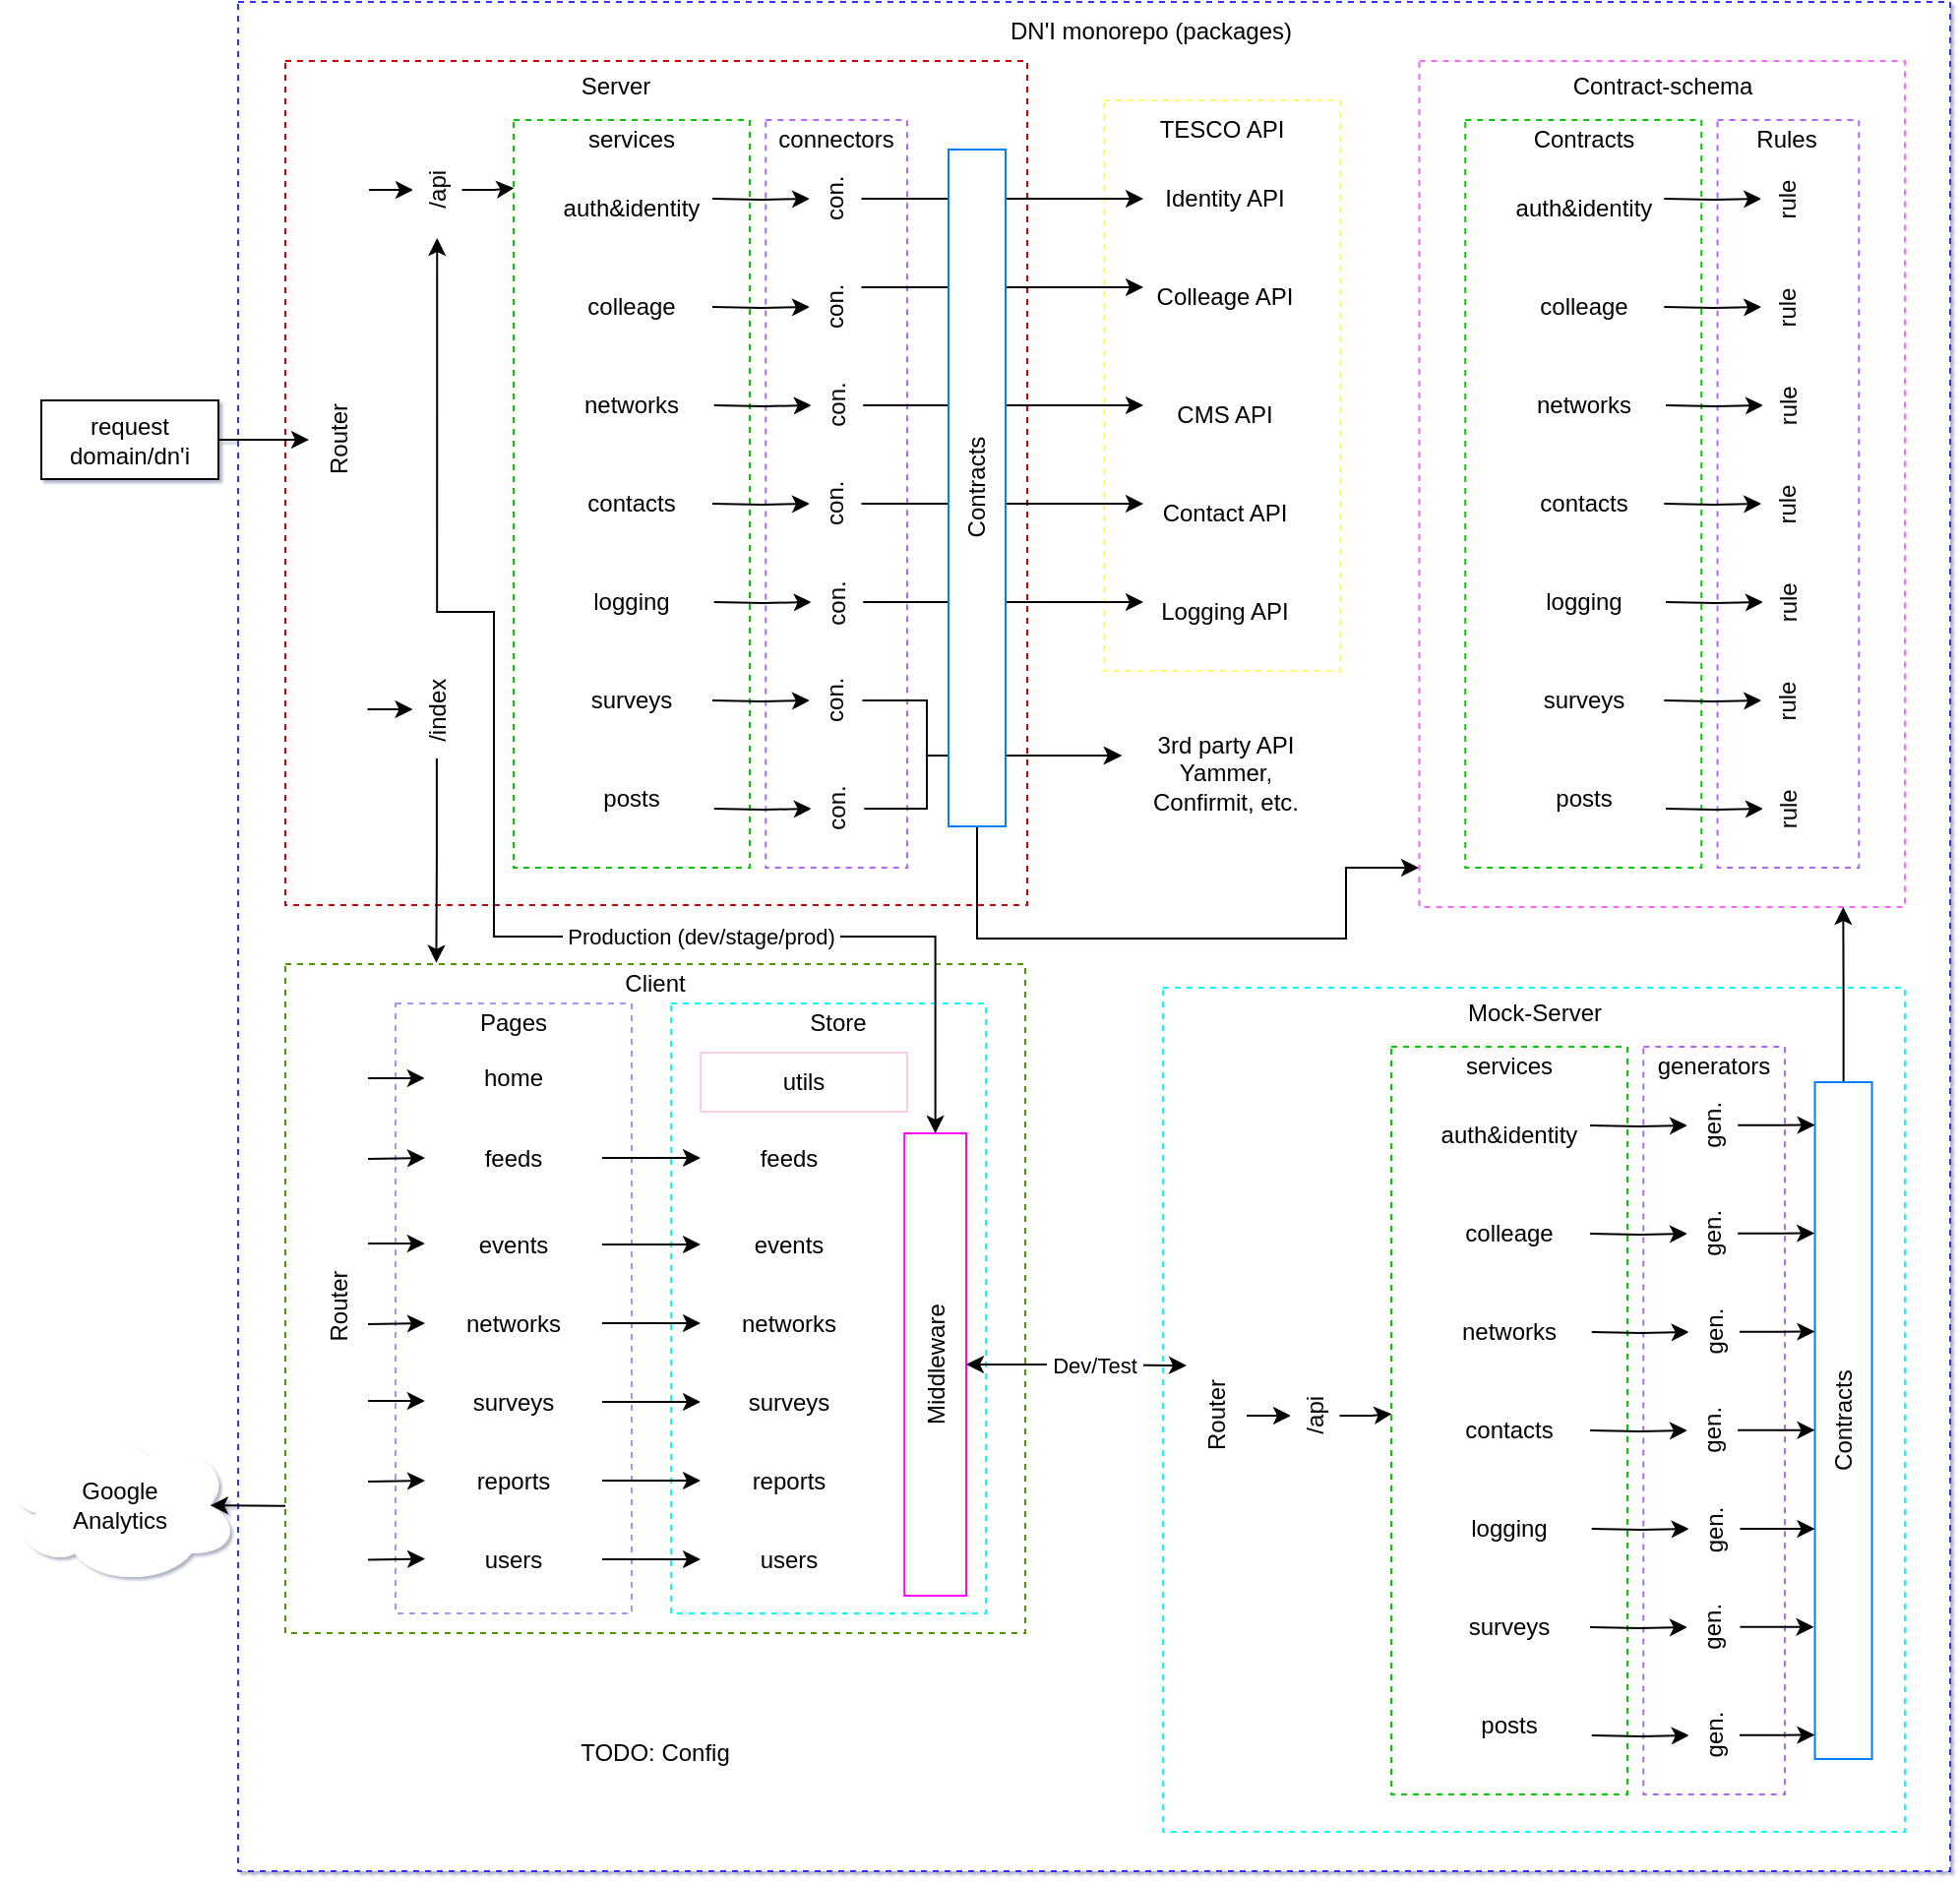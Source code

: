 <mxfile version="13.10.0" type="embed">
    <diagram id="0z5UEFdRika0dufb6hO-" name="Page-1">
        <mxGraphModel dx="999" dy="772" grid="0" gridSize="10" guides="1" tooltips="1" connect="1" arrows="1" fold="1" page="1" pageScale="1" pageWidth="827" pageHeight="1169" math="0" shadow="1">
            <root>
                <mxCell id="0"/>
                <mxCell id="1" parent="0"/>
                <mxCell id="6" value="" style="rounded=0;whiteSpace=wrap;html=1;dashed=1;strokeColor=#3333FF;" parent="1" vertex="1">
                    <mxGeometry x="140" y="30" width="870" height="950" as="geometry"/>
                </mxCell>
                <mxCell id="4" value="" style="rounded=0;whiteSpace=wrap;html=1;dashed=1;strokeColor=#CC0000;" parent="1" vertex="1">
                    <mxGeometry x="164" y="60" width="377" height="429" as="geometry"/>
                </mxCell>
                <mxCell id="53" value="" style="rounded=0;whiteSpace=wrap;html=1;strokeColor=#B266FF;dashed=1;" parent="1" vertex="1">
                    <mxGeometry x="408.13" y="90" width="71.87" height="380" as="geometry"/>
                </mxCell>
                <mxCell id="63" value="" style="group" parent="1" vertex="1" connectable="0">
                    <mxGeometry x="580" y="90" width="121.63" height="386" as="geometry"/>
                </mxCell>
                <mxCell id="56" value="" style="rounded=0;whiteSpace=wrap;html=1;dashed=1;strokeColor=#FFFF66;" parent="63" vertex="1">
                    <mxGeometry y="-10" width="120" height="290" as="geometry"/>
                </mxCell>
                <mxCell id="57" value="TESCO API" style="text;html=1;strokeColor=none;fillColor=none;align=center;verticalAlign=middle;whiteSpace=wrap;rounded=0;dashed=1;" parent="63" vertex="1">
                    <mxGeometry y="-10" width="120" height="30" as="geometry"/>
                </mxCell>
                <mxCell id="69" value="Colleage API" style="whiteSpace=wrap;html=1;rounded=0;strokeColor=#FFFFFF;direction=south;horizontal=1;verticalAlign=middle;" parent="63" vertex="1">
                    <mxGeometry x="20" y="70" width="83.25" height="40" as="geometry"/>
                </mxCell>
                <mxCell id="71" value="CMS API" style="whiteSpace=wrap;html=1;rounded=0;strokeColor=#FFFFFF;direction=south;horizontal=1;verticalAlign=middle;" parent="63" vertex="1">
                    <mxGeometry x="20" y="130" width="83.25" height="40" as="geometry"/>
                </mxCell>
                <mxCell id="73" value="Contact API" style="whiteSpace=wrap;html=1;rounded=0;strokeColor=#FFFFFF;direction=south;horizontal=1;verticalAlign=middle;" parent="63" vertex="1">
                    <mxGeometry x="20" y="180" width="83.25" height="40" as="geometry"/>
                </mxCell>
                <mxCell id="75" value="Logging API" style="whiteSpace=wrap;html=1;rounded=0;strokeColor=#FFFFFF;direction=south;horizontal=1;verticalAlign=middle;" parent="63" vertex="1">
                    <mxGeometry x="20" y="230" width="83.25" height="40" as="geometry"/>
                </mxCell>
                <mxCell id="131" value="&lt;span&gt;3rd party API&lt;br&gt;Yammer, &lt;br&gt;Confirmit, etc.&lt;br&gt;&lt;/span&gt;" style="ellipse;shape=cloud;whiteSpace=wrap;html=1;strokeColor=#FFFFFF;" parent="63" vertex="1">
                    <mxGeometry x="1.63" y="284" width="120" height="96" as="geometry"/>
                </mxCell>
                <mxCell id="2" value="&lt;span&gt;request&lt;/span&gt;&lt;br&gt;&lt;span&gt;domain/dn'i&lt;/span&gt;" style="rounded=0;whiteSpace=wrap;html=1;" parent="1" vertex="1">
                    <mxGeometry x="40" y="232.5" width="90" height="40" as="geometry"/>
                </mxCell>
                <mxCell id="5" value="Server" style="text;html=1;strokeColor=none;fillColor=none;align=center;verticalAlign=middle;whiteSpace=wrap;rounded=0;dashed=1;" parent="1" vertex="1">
                    <mxGeometry x="312" y="60" width="40" height="25" as="geometry"/>
                </mxCell>
                <mxCell id="7" value="DN'I monorepo (packages)" style="text;html=1;strokeColor=none;fillColor=none;align=center;verticalAlign=middle;whiteSpace=wrap;rounded=0;dashed=1;" parent="1" vertex="1">
                    <mxGeometry x="510" y="30" width="188" height="30" as="geometry"/>
                </mxCell>
                <mxCell id="22" value="" style="edgeStyle=orthogonalEdgeStyle;rounded=0;orthogonalLoop=1;jettySize=auto;html=1;entryX=0.5;entryY=1;entryDx=0;entryDy=0;" parent="1" source="13" target="21" edge="1">
                    <mxGeometry relative="1" as="geometry">
                        <Array as="points">
                            <mxPoint x="206" y="125"/>
                        </Array>
                    </mxGeometry>
                </mxCell>
                <mxCell id="13" value="Router" style="rounded=0;whiteSpace=wrap;html=1;strokeColor=#FFFFFF;horizontal=0;" parent="1" vertex="1">
                    <mxGeometry x="176" y="95" width="30" height="315" as="geometry"/>
                </mxCell>
                <mxCell id="19" value="" style="group" parent="1" vertex="1" connectable="0">
                    <mxGeometry x="280" y="100" width="128.13" height="370" as="geometry"/>
                </mxCell>
                <mxCell id="10" value="" style="rounded=0;whiteSpace=wrap;html=1;dashed=1;strokeColor=#00CC00;align=center;" parent="19" vertex="1">
                    <mxGeometry x="-0.01" y="-10" width="120" height="380" as="geometry"/>
                </mxCell>
                <mxCell id="18" value="services" style="text;html=1;strokeColor=none;fillColor=none;align=center;verticalAlign=middle;whiteSpace=wrap;rounded=0;dashed=1;" parent="19" vertex="1">
                    <mxGeometry x="30" y="-10" width="60" height="20" as="geometry"/>
                </mxCell>
                <mxCell id="26" value="colleage" style="rounded=0;whiteSpace=wrap;html=1;strokeColor=#FFFFFF;" parent="19" vertex="1">
                    <mxGeometry x="18.12" y="70" width="83.75" height="30" as="geometry"/>
                </mxCell>
                <mxCell id="27" value="networks" style="rounded=0;whiteSpace=wrap;html=1;strokeColor=#FFFFFF;" parent="19" vertex="1">
                    <mxGeometry x="18.12" y="120" width="83.75" height="30" as="geometry"/>
                </mxCell>
                <mxCell id="28" value="contacts" style="rounded=0;whiteSpace=wrap;html=1;strokeColor=#FFFFFF;" parent="19" vertex="1">
                    <mxGeometry x="18.12" y="170" width="83.75" height="30" as="geometry"/>
                </mxCell>
                <mxCell id="29" value="logging" style="rounded=0;whiteSpace=wrap;html=1;strokeColor=#FFFFFF;" parent="19" vertex="1">
                    <mxGeometry x="18.12" y="220" width="83.75" height="30" as="geometry"/>
                </mxCell>
                <mxCell id="30" value="surveys" style="rounded=0;whiteSpace=wrap;html=1;strokeColor=#FFFFFF;" parent="19" vertex="1">
                    <mxGeometry x="18.12" y="270" width="83.75" height="30" as="geometry"/>
                </mxCell>
                <mxCell id="32" value="posts" style="rounded=0;whiteSpace=wrap;html=1;strokeColor=#FFFFFF;" parent="19" vertex="1">
                    <mxGeometry x="18.12" y="320" width="83.75" height="30" as="geometry"/>
                </mxCell>
                <mxCell id="55" value="auth&amp;amp;identity" style="rounded=0;whiteSpace=wrap;html=1;strokeColor=#FFFFFF;" parent="19" vertex="1">
                    <mxGeometry x="18.12" y="20" width="83.75" height="30" as="geometry"/>
                </mxCell>
                <mxCell id="84" style="edgeStyle=orthogonalEdgeStyle;rounded=0;orthogonalLoop=1;jettySize=auto;html=1;entryX=0.002;entryY=0.091;entryDx=0;entryDy=0;entryPerimeter=0;" parent="1" source="21" target="10" edge="1">
                    <mxGeometry relative="1" as="geometry">
                        <Array as="points">
                            <mxPoint x="270" y="125"/>
                            <mxPoint x="280" y="125"/>
                        </Array>
                    </mxGeometry>
                </mxCell>
                <mxCell id="21" value="/api" style="whiteSpace=wrap;html=1;rounded=0;strokeColor=#FFFFFF;direction=south;horizontal=0;" parent="1" vertex="1">
                    <mxGeometry x="229" y="101" width="24.25" height="49" as="geometry"/>
                </mxCell>
                <mxCell id="33" value="" style="edgeStyle=orthogonalEdgeStyle;rounded=0;orthogonalLoop=1;jettySize=auto;html=1;" parent="1" source="2" target="13" edge="1">
                    <mxGeometry relative="1" as="geometry"/>
                </mxCell>
                <mxCell id="39" value="" style="edgeStyle=orthogonalEdgeStyle;rounded=0;orthogonalLoop=1;jettySize=auto;html=1;" parent="1" target="40" edge="1">
                    <mxGeometry relative="1" as="geometry">
                        <mxPoint x="381.88" y="235.034" as="sourcePoint"/>
                    </mxGeometry>
                </mxCell>
                <mxCell id="40" value="con." style="whiteSpace=wrap;html=1;rounded=0;strokeColor=#FFFFFF;direction=south;horizontal=0;" parent="1" vertex="1">
                    <mxGeometry x="431.38" y="215" width="26.25" height="40" as="geometry"/>
                </mxCell>
                <mxCell id="43" value="" style="edgeStyle=orthogonalEdgeStyle;rounded=0;orthogonalLoop=1;jettySize=auto;html=1;" parent="1" target="44" edge="1">
                    <mxGeometry relative="1" as="geometry">
                        <mxPoint x="381.0" y="130.034" as="sourcePoint"/>
                    </mxGeometry>
                </mxCell>
                <mxCell id="44" value="con." style="whiteSpace=wrap;html=1;rounded=0;strokeColor=#FFFFFF;direction=south;horizontal=0;" parent="1" vertex="1">
                    <mxGeometry x="430.5" y="110" width="26.25" height="40" as="geometry"/>
                </mxCell>
                <mxCell id="45" value="" style="edgeStyle=orthogonalEdgeStyle;rounded=0;orthogonalLoop=1;jettySize=auto;html=1;" parent="1" target="46" edge="1">
                    <mxGeometry relative="1" as="geometry">
                        <mxPoint x="381.0" y="285.034" as="sourcePoint"/>
                    </mxGeometry>
                </mxCell>
                <mxCell id="46" value="con." style="whiteSpace=wrap;html=1;rounded=0;strokeColor=#FFFFFF;direction=south;horizontal=0;" parent="1" vertex="1">
                    <mxGeometry x="430.5" y="265" width="26.25" height="40" as="geometry"/>
                </mxCell>
                <mxCell id="51" value="" style="edgeStyle=orthogonalEdgeStyle;rounded=0;orthogonalLoop=1;jettySize=auto;html=1;" parent="1" target="52" edge="1">
                    <mxGeometry relative="1" as="geometry">
                        <mxPoint x="381.88" y="440.034" as="sourcePoint"/>
                    </mxGeometry>
                </mxCell>
                <mxCell id="80" value="" style="edgeStyle=orthogonalEdgeStyle;rounded=0;orthogonalLoop=1;jettySize=auto;html=1;" parent="1" source="52" edge="1">
                    <mxGeometry relative="1" as="geometry">
                        <Array as="points">
                            <mxPoint x="490" y="440"/>
                            <mxPoint x="490" y="413"/>
                            <mxPoint x="589" y="413"/>
                        </Array>
                        <mxPoint x="589" y="413" as="targetPoint"/>
                    </mxGeometry>
                </mxCell>
                <mxCell id="52" value="con." style="whiteSpace=wrap;html=1;rounded=0;strokeColor=#FFFFFF;direction=south;horizontal=0;" parent="1" vertex="1">
                    <mxGeometry x="431.38" y="420" width="26.25" height="40" as="geometry"/>
                </mxCell>
                <mxCell id="41" value="" style="edgeStyle=orthogonalEdgeStyle;rounded=0;orthogonalLoop=1;jettySize=auto;html=1;" parent="1" target="42" edge="1">
                    <mxGeometry relative="1" as="geometry">
                        <mxPoint x="381.0" y="185.034" as="sourcePoint"/>
                    </mxGeometry>
                </mxCell>
                <mxCell id="42" value="con." style="whiteSpace=wrap;html=1;rounded=0;strokeColor=#FFFFFF;direction=south;horizontal=0;" parent="1" vertex="1">
                    <mxGeometry x="430.5" y="165" width="26.25" height="40" as="geometry"/>
                </mxCell>
                <mxCell id="49" value="" style="edgeStyle=orthogonalEdgeStyle;rounded=0;orthogonalLoop=1;jettySize=auto;html=1;" parent="1" target="50" edge="1">
                    <mxGeometry relative="1" as="geometry">
                        <mxPoint x="381.0" y="385.034" as="sourcePoint"/>
                    </mxGeometry>
                </mxCell>
                <mxCell id="79" value="" style="edgeStyle=orthogonalEdgeStyle;rounded=0;orthogonalLoop=1;jettySize=auto;html=1;" parent="1" source="50" edge="1">
                    <mxGeometry relative="1" as="geometry">
                        <Array as="points">
                            <mxPoint x="490" y="385"/>
                            <mxPoint x="490" y="413"/>
                            <mxPoint x="589" y="413"/>
                        </Array>
                        <mxPoint x="589" y="413" as="targetPoint"/>
                    </mxGeometry>
                </mxCell>
                <mxCell id="50" value="con." style="whiteSpace=wrap;html=1;rounded=0;strokeColor=#FFFFFF;direction=south;horizontal=0;" parent="1" vertex="1">
                    <mxGeometry x="430.5" y="365" width="26.25" height="40" as="geometry"/>
                </mxCell>
                <mxCell id="47" value="" style="edgeStyle=orthogonalEdgeStyle;rounded=0;orthogonalLoop=1;jettySize=auto;html=1;" parent="1" target="48" edge="1">
                    <mxGeometry relative="1" as="geometry">
                        <mxPoint x="381.87" y="335.034" as="sourcePoint"/>
                    </mxGeometry>
                </mxCell>
                <mxCell id="48" value="con." style="whiteSpace=wrap;html=1;rounded=0;strokeColor=#FFFFFF;direction=south;horizontal=0;" parent="1" vertex="1">
                    <mxGeometry x="431.37" y="315" width="26.25" height="40" as="geometry"/>
                </mxCell>
                <mxCell id="54" value="connectors" style="text;html=1;strokeColor=none;fillColor=none;align=center;verticalAlign=middle;whiteSpace=wrap;rounded=0;dashed=1;" parent="1" vertex="1">
                    <mxGeometry x="408.62" y="90" width="70" height="20" as="geometry"/>
                </mxCell>
                <mxCell id="61" value="Identity API" style="whiteSpace=wrap;html=1;rounded=0;strokeColor=#FFFFFF;direction=south;horizontal=1;verticalAlign=middle;" parent="1" vertex="1">
                    <mxGeometry x="600" y="110" width="83.25" height="40" as="geometry"/>
                </mxCell>
                <mxCell id="62" value="" style="edgeStyle=orthogonalEdgeStyle;rounded=0;orthogonalLoop=1;jettySize=auto;html=1;" parent="1" source="44" target="61" edge="1">
                    <mxGeometry relative="1" as="geometry"/>
                </mxCell>
                <mxCell id="85" value="" style="rounded=0;whiteSpace=wrap;html=1;dashed=1;strokeColor=#4D9900;" parent="1" vertex="1">
                    <mxGeometry x="164" y="519" width="376" height="340" as="geometry"/>
                </mxCell>
                <mxCell id="86" value="Client" style="text;html=1;strokeColor=none;fillColor=none;align=center;verticalAlign=middle;whiteSpace=wrap;rounded=0;dashed=1;" parent="1" vertex="1">
                    <mxGeometry x="332" y="519" width="40" height="20" as="geometry"/>
                </mxCell>
                <mxCell id="90" value="" style="edgeStyle=orthogonalEdgeStyle;rounded=0;orthogonalLoop=1;jettySize=auto;html=1;entryX=0.204;entryY=-0.002;entryDx=0;entryDy=0;entryPerimeter=0;" parent="1" source="87" target="85" edge="1">
                    <mxGeometry relative="1" as="geometry">
                        <mxPoint x="241" y="510" as="targetPoint"/>
                        <Array as="points"/>
                    </mxGeometry>
                </mxCell>
                <mxCell id="87" value="/index" style="whiteSpace=wrap;html=1;rounded=0;strokeColor=#FFFFFF;direction=south;horizontal=0;" parent="1" vertex="1">
                    <mxGeometry x="228.76" y="365" width="24.25" height="49" as="geometry"/>
                </mxCell>
                <mxCell id="88" value="" style="edgeStyle=orthogonalEdgeStyle;rounded=0;orthogonalLoop=1;jettySize=auto;html=1;entryX=0.5;entryY=1;entryDx=0;entryDy=0;" parent="1" target="87" edge="1">
                    <mxGeometry relative="1" as="geometry">
                        <mxPoint x="205.76" y="389.486" as="sourcePoint"/>
                        <Array as="points">
                            <mxPoint x="205.76" y="389"/>
                        </Array>
                    </mxGeometry>
                </mxCell>
                <mxCell id="91" value="Router" style="rounded=0;whiteSpace=wrap;html=1;strokeColor=#FFFFFF;horizontal=0;" parent="1" vertex="1">
                    <mxGeometry x="176" y="539" width="30" height="307.5" as="geometry"/>
                </mxCell>
                <mxCell id="92" value="" style="rounded=0;whiteSpace=wrap;html=1;dashed=1;strokeColor=#9999FF;" parent="1" vertex="1">
                    <mxGeometry x="220" y="539" width="120" height="310" as="geometry"/>
                </mxCell>
                <mxCell id="93" value="Pages" style="text;html=1;strokeColor=none;fillColor=none;align=center;verticalAlign=middle;whiteSpace=wrap;rounded=0;dashed=1;" parent="1" vertex="1">
                    <mxGeometry x="260" y="539" width="40" height="20" as="geometry"/>
                </mxCell>
                <mxCell id="137" style="edgeStyle=orthogonalEdgeStyle;rounded=0;orthogonalLoop=1;jettySize=auto;html=1;entryX=-0.001;entryY=0.519;entryDx=0;entryDy=0;entryPerimeter=0;" parent="1" target="94" edge="1">
                    <mxGeometry relative="1" as="geometry">
                        <mxPoint x="206" y="577" as="sourcePoint"/>
                        <Array as="points">
                            <mxPoint x="206" y="577"/>
                        </Array>
                    </mxGeometry>
                </mxCell>
                <mxCell id="94" value="home" style="rounded=0;whiteSpace=wrap;html=1;strokeColor=#FFFFFF;" parent="1" vertex="1">
                    <mxGeometry x="235" y="564" width="90" height="25" as="geometry"/>
                </mxCell>
                <mxCell id="95" value="feeds" style="rounded=0;whiteSpace=wrap;html=1;strokeColor=#FFFFFF;" parent="1" vertex="1">
                    <mxGeometry x="235" y="605" width="90" height="25" as="geometry"/>
                </mxCell>
                <mxCell id="99" value="networks" style="rounded=0;whiteSpace=wrap;html=1;strokeColor=#FFFFFF;" parent="1" vertex="1">
                    <mxGeometry x="235" y="689" width="90" height="25" as="geometry"/>
                </mxCell>
                <mxCell id="100" value="events" style="rounded=0;whiteSpace=wrap;html=1;strokeColor=#FFFFFF;" parent="1" vertex="1">
                    <mxGeometry x="235" y="649" width="90" height="25" as="geometry"/>
                </mxCell>
                <mxCell id="102" value="surveys" style="rounded=0;whiteSpace=wrap;html=1;strokeColor=#FFFFFF;" parent="1" vertex="1">
                    <mxGeometry x="235" y="729" width="90" height="25" as="geometry"/>
                </mxCell>
                <mxCell id="103" value="reports" style="rounded=0;whiteSpace=wrap;html=1;strokeColor=#FFFFFF;" parent="1" vertex="1">
                    <mxGeometry x="235" y="769" width="90" height="25" as="geometry"/>
                </mxCell>
                <mxCell id="104" value="users" style="rounded=0;whiteSpace=wrap;html=1;strokeColor=#FFFFFF;" parent="1" vertex="1">
                    <mxGeometry x="235" y="809" width="90" height="25" as="geometry"/>
                </mxCell>
                <mxCell id="109" value="" style="rounded=0;whiteSpace=wrap;html=1;dashed=1;strokeColor=#00FFFF;" parent="1" vertex="1">
                    <mxGeometry x="360" y="539" width="160" height="310" as="geometry"/>
                </mxCell>
                <mxCell id="110" value="Store" style="text;html=1;strokeColor=none;fillColor=none;align=center;verticalAlign=middle;whiteSpace=wrap;rounded=0;dashed=1;" parent="1" vertex="1">
                    <mxGeometry x="425" y="539" width="40" height="20" as="geometry"/>
                </mxCell>
                <mxCell id="112" value="feeds" style="rounded=0;whiteSpace=wrap;html=1;strokeColor=#FFFFFF;" parent="1" vertex="1">
                    <mxGeometry x="375" y="605" width="90" height="25" as="geometry"/>
                </mxCell>
                <mxCell id="113" value="networks" style="rounded=0;whiteSpace=wrap;html=1;strokeColor=#FFFFFF;" parent="1" vertex="1">
                    <mxGeometry x="375" y="689" width="90" height="25" as="geometry"/>
                </mxCell>
                <mxCell id="114" value="events" style="rounded=0;whiteSpace=wrap;html=1;strokeColor=#FFFFFF;" parent="1" vertex="1">
                    <mxGeometry x="375" y="649" width="90" height="25" as="geometry"/>
                </mxCell>
                <mxCell id="115" value="surveys" style="rounded=0;whiteSpace=wrap;html=1;strokeColor=#FFFFFF;" parent="1" vertex="1">
                    <mxGeometry x="375" y="729" width="90" height="25" as="geometry"/>
                </mxCell>
                <mxCell id="116" value="reports" style="rounded=0;whiteSpace=wrap;html=1;strokeColor=#FFFFFF;" parent="1" vertex="1">
                    <mxGeometry x="375" y="769" width="90" height="25" as="geometry"/>
                </mxCell>
                <mxCell id="117" value="users" style="rounded=0;whiteSpace=wrap;html=1;strokeColor=#FFFFFF;" parent="1" vertex="1">
                    <mxGeometry x="375" y="809" width="90" height="25" as="geometry"/>
                </mxCell>
                <mxCell id="68" value="" style="edgeStyle=orthogonalEdgeStyle;rounded=0;orthogonalLoop=1;jettySize=auto;html=1;exitX=0.25;exitY=0;exitDx=0;exitDy=0;" parent="1" source="42" target="69" edge="1">
                    <mxGeometry relative="1" as="geometry">
                        <mxPoint x="536.75" y="180" as="sourcePoint"/>
                        <Array as="points">
                            <mxPoint x="590" y="175"/>
                            <mxPoint x="590" y="175"/>
                        </Array>
                    </mxGeometry>
                </mxCell>
                <mxCell id="70" value="" style="edgeStyle=orthogonalEdgeStyle;rounded=0;orthogonalLoop=1;jettySize=auto;html=1;exitX=0.5;exitY=0;exitDx=0;exitDy=0;" parent="1" source="40" target="71" edge="1">
                    <mxGeometry relative="1" as="geometry">
                        <mxPoint x="536.75" y="240" as="sourcePoint"/>
                        <Array as="points">
                            <mxPoint x="580" y="235"/>
                            <mxPoint x="580" y="235"/>
                        </Array>
                    </mxGeometry>
                </mxCell>
                <mxCell id="72" value="" style="edgeStyle=orthogonalEdgeStyle;rounded=0;orthogonalLoop=1;jettySize=auto;html=1;exitX=0.5;exitY=0;exitDx=0;exitDy=0;" parent="1" source="46" target="73" edge="1">
                    <mxGeometry relative="1" as="geometry">
                        <mxPoint x="536.75" y="290" as="sourcePoint"/>
                        <Array as="points">
                            <mxPoint x="590" y="285"/>
                            <mxPoint x="590" y="285"/>
                        </Array>
                    </mxGeometry>
                </mxCell>
                <mxCell id="74" value="" style="edgeStyle=orthogonalEdgeStyle;rounded=0;orthogonalLoop=1;jettySize=auto;html=1;exitX=0.5;exitY=0;exitDx=0;exitDy=0;" parent="1" source="48" target="75" edge="1">
                    <mxGeometry relative="1" as="geometry">
                        <mxPoint x="536.75" y="340" as="sourcePoint"/>
                        <Array as="points">
                            <mxPoint x="590" y="335"/>
                            <mxPoint x="590" y="335"/>
                        </Array>
                    </mxGeometry>
                </mxCell>
                <mxCell id="118" value="Middleware" style="rounded=0;whiteSpace=wrap;html=1;strokeColor=#FF00FF;direction=south;horizontal=0;" parent="1" vertex="1">
                    <mxGeometry x="478.62" y="605" width="31.38" height="235" as="geometry"/>
                </mxCell>
                <mxCell id="111" style="edgeStyle=orthogonalEdgeStyle;rounded=0;orthogonalLoop=1;jettySize=auto;html=1;entryX=1;entryY=0.5;entryDx=0;entryDy=0;exitX=0;exitY=0.5;exitDx=0;exitDy=0;startArrow=classic;startFill=1;" parent="1" source="118" target="21" edge="1">
                    <mxGeometry relative="1" as="geometry">
                        <Array as="points">
                            <mxPoint x="494" y="505"/>
                            <mxPoint x="270" y="505"/>
                            <mxPoint x="270" y="340"/>
                            <mxPoint x="241" y="340"/>
                        </Array>
                    </mxGeometry>
                </mxCell>
                <mxCell id="239" value="&amp;nbsp;Production (dev/stage/prod)&amp;nbsp;" style="edgeLabel;html=1;align=center;verticalAlign=middle;resizable=0;points=[];" parent="111" vertex="1" connectable="0">
                    <mxGeometry x="-0.385" y="1" relative="1" as="geometry">
                        <mxPoint x="-1.45" y="-1" as="offset"/>
                    </mxGeometry>
                </mxCell>
                <mxCell id="119" value="" style="edgeStyle=orthogonalEdgeStyle;rounded=0;orthogonalLoop=1;jettySize=auto;html=1;entryX=0;entryY=0.5;entryDx=0;entryDy=0;" parent="1" source="95" target="112" edge="1">
                    <mxGeometry relative="1" as="geometry"/>
                </mxCell>
                <mxCell id="122" value="" style="edgeStyle=orthogonalEdgeStyle;rounded=0;orthogonalLoop=1;jettySize=auto;html=1;entryX=0;entryY=0.5;entryDx=0;entryDy=0;" parent="1" source="99" target="113" edge="1">
                    <mxGeometry relative="1" as="geometry"/>
                </mxCell>
                <mxCell id="121" value="" style="edgeStyle=orthogonalEdgeStyle;rounded=0;orthogonalLoop=1;jettySize=auto;html=1;" parent="1" source="100" target="114" edge="1">
                    <mxGeometry relative="1" as="geometry"/>
                </mxCell>
                <mxCell id="123" value="" style="edgeStyle=orthogonalEdgeStyle;rounded=0;orthogonalLoop=1;jettySize=auto;html=1;entryX=0;entryY=0.5;entryDx=0;entryDy=0;" parent="1" source="102" target="115" edge="1">
                    <mxGeometry relative="1" as="geometry"/>
                </mxCell>
                <mxCell id="124" value="" style="edgeStyle=orthogonalEdgeStyle;rounded=0;orthogonalLoop=1;jettySize=auto;html=1;entryX=0;entryY=0.5;entryDx=0;entryDy=0;" parent="1" source="103" target="116" edge="1">
                    <mxGeometry relative="1" as="geometry"/>
                </mxCell>
                <mxCell id="125" value="" style="edgeStyle=orthogonalEdgeStyle;rounded=0;orthogonalLoop=1;jettySize=auto;html=1;" parent="1" source="104" target="117" edge="1">
                    <mxGeometry relative="1" as="geometry"/>
                </mxCell>
                <mxCell id="126" value="utils" style="rounded=0;whiteSpace=wrap;html=1;strokeColor=#FFCCE6;" parent="1" vertex="1">
                    <mxGeometry x="375" y="564" width="105" height="30" as="geometry"/>
                </mxCell>
                <mxCell id="129" value="" style="rounded=0;whiteSpace=wrap;html=1;dashed=1;strokeColor=#FF66FF;" parent="1" vertex="1">
                    <mxGeometry x="740.25" y="60" width="246.75" height="430" as="geometry"/>
                </mxCell>
                <mxCell id="130" value="&lt;span&gt;TODO: Config&lt;/span&gt;" style="rounded=0;whiteSpace=wrap;html=1;dashed=1;strokeColor=#FFFFFF;" parent="1" vertex="1">
                    <mxGeometry x="164" y="880" width="376" height="80" as="geometry"/>
                </mxCell>
                <mxCell id="139" style="edgeStyle=orthogonalEdgeStyle;rounded=0;orthogonalLoop=1;jettySize=auto;html=1;entryX=0;entryY=0.5;entryDx=0;entryDy=0;" parent="1" target="95" edge="1">
                    <mxGeometry relative="1" as="geometry">
                        <mxPoint x="206" y="618" as="sourcePoint"/>
                        <mxPoint x="234.91" y="576.975" as="targetPoint"/>
                        <Array as="points">
                            <mxPoint x="206" y="618"/>
                        </Array>
                    </mxGeometry>
                </mxCell>
                <mxCell id="146" style="edgeStyle=orthogonalEdgeStyle;rounded=0;orthogonalLoop=1;jettySize=auto;html=1;entryX=-0.001;entryY=0.519;entryDx=0;entryDy=0;entryPerimeter=0;" parent="1" edge="1">
                    <mxGeometry relative="1" as="geometry">
                        <mxPoint x="206.0" y="661.03" as="sourcePoint"/>
                        <mxPoint x="234.91" y="661.005" as="targetPoint"/>
                        <Array as="points">
                            <mxPoint x="206" y="661.03"/>
                        </Array>
                    </mxGeometry>
                </mxCell>
                <mxCell id="147" style="edgeStyle=orthogonalEdgeStyle;rounded=0;orthogonalLoop=1;jettySize=auto;html=1;entryX=0;entryY=0.5;entryDx=0;entryDy=0;" parent="1" edge="1">
                    <mxGeometry relative="1" as="geometry">
                        <mxPoint x="206.0" y="702.03" as="sourcePoint"/>
                        <mxPoint x="235" y="701.53" as="targetPoint"/>
                        <Array as="points">
                            <mxPoint x="206" y="702.03"/>
                        </Array>
                    </mxGeometry>
                </mxCell>
                <mxCell id="148" style="edgeStyle=orthogonalEdgeStyle;rounded=0;orthogonalLoop=1;jettySize=auto;html=1;entryX=-0.001;entryY=0.519;entryDx=0;entryDy=0;entryPerimeter=0;" parent="1" edge="1">
                    <mxGeometry relative="1" as="geometry">
                        <mxPoint x="206.0" y="741.03" as="sourcePoint"/>
                        <mxPoint x="234.91" y="741.005" as="targetPoint"/>
                        <Array as="points">
                            <mxPoint x="206" y="741.03"/>
                        </Array>
                    </mxGeometry>
                </mxCell>
                <mxCell id="149" style="edgeStyle=orthogonalEdgeStyle;rounded=0;orthogonalLoop=1;jettySize=auto;html=1;entryX=0;entryY=0.5;entryDx=0;entryDy=0;" parent="1" edge="1">
                    <mxGeometry relative="1" as="geometry">
                        <mxPoint x="206.0" y="782.03" as="sourcePoint"/>
                        <mxPoint x="235" y="781.53" as="targetPoint"/>
                        <Array as="points">
                            <mxPoint x="206" y="782.03"/>
                        </Array>
                    </mxGeometry>
                </mxCell>
                <mxCell id="150" style="edgeStyle=orthogonalEdgeStyle;rounded=0;orthogonalLoop=1;jettySize=auto;html=1;entryX=0;entryY=0.5;entryDx=0;entryDy=0;" parent="1" edge="1">
                    <mxGeometry relative="1" as="geometry">
                        <mxPoint x="206.0" y="821.75" as="sourcePoint"/>
                        <mxPoint x="235" y="821.25" as="targetPoint"/>
                        <Array as="points">
                            <mxPoint x="206" y="821.75"/>
                        </Array>
                    </mxGeometry>
                </mxCell>
                <mxCell id="189" style="edgeStyle=orthogonalEdgeStyle;rounded=0;orthogonalLoop=1;jettySize=auto;html=1;exitX=0.5;exitY=1;exitDx=0;exitDy=0;" parent="1" source="151" edge="1">
                    <mxGeometry relative="1" as="geometry">
                        <mxPoint x="740" y="470" as="targetPoint"/>
                        <Array as="points">
                            <mxPoint x="516" y="506"/>
                            <mxPoint x="703" y="506"/>
                            <mxPoint x="703" y="470"/>
                        </Array>
                    </mxGeometry>
                </mxCell>
                <mxCell id="151" value="Contracts" style="rounded=0;whiteSpace=wrap;html=1;strokeColor=#007FFF;verticalAlign=middle;horizontal=0;" parent="1" vertex="1">
                    <mxGeometry x="501" y="105" width="29" height="344" as="geometry"/>
                </mxCell>
                <mxCell id="153" value="Google&lt;br&gt;Analytics" style="ellipse;shape=cloud;whiteSpace=wrap;html=1;strokeColor=#FFFFFF;" parent="1" vertex="1">
                    <mxGeometry x="20" y="754" width="120" height="80" as="geometry"/>
                </mxCell>
                <mxCell id="154" value="" style="endArrow=classic;html=1;entryX=0.883;entryY=0.501;entryDx=0;entryDy=0;entryPerimeter=0;exitX=0;exitY=0.81;exitDx=0;exitDy=0;exitPerimeter=0;" parent="1" source="85" target="153" edge="1">
                    <mxGeometry width="50" height="50" relative="1" as="geometry">
                        <mxPoint x="170" y="794" as="sourcePoint"/>
                        <mxPoint x="582" y="769" as="targetPoint"/>
                    </mxGeometry>
                </mxCell>
                <mxCell id="155" value="Contract-schema" style="text;html=1;strokeColor=none;fillColor=none;align=center;verticalAlign=middle;whiteSpace=wrap;rounded=0;dashed=1;" parent="1" vertex="1">
                    <mxGeometry x="809.63" y="60" width="108" height="25" as="geometry"/>
                </mxCell>
                <mxCell id="156" value="" style="group" parent="1" vertex="1" connectable="0">
                    <mxGeometry x="763.64" y="100" width="128.13" height="370" as="geometry"/>
                </mxCell>
                <mxCell id="157" value="" style="rounded=0;whiteSpace=wrap;html=1;dashed=1;strokeColor=#00CC00;align=center;" parent="156" vertex="1">
                    <mxGeometry x="-0.01" y="-10" width="120" height="380" as="geometry"/>
                </mxCell>
                <mxCell id="158" value="Contracts" style="text;html=1;strokeColor=none;fillColor=none;align=center;verticalAlign=middle;whiteSpace=wrap;rounded=0;dashed=1;" parent="156" vertex="1">
                    <mxGeometry x="30" y="-10" width="60" height="20" as="geometry"/>
                </mxCell>
                <mxCell id="159" value="colleage" style="rounded=0;whiteSpace=wrap;html=1;strokeColor=#FFFFFF;" parent="156" vertex="1">
                    <mxGeometry x="18.12" y="70" width="83.75" height="30" as="geometry"/>
                </mxCell>
                <mxCell id="160" value="networks" style="rounded=0;whiteSpace=wrap;html=1;strokeColor=#FFFFFF;" parent="156" vertex="1">
                    <mxGeometry x="18.12" y="120" width="83.75" height="30" as="geometry"/>
                </mxCell>
                <mxCell id="161" value="contacts" style="rounded=0;whiteSpace=wrap;html=1;strokeColor=#FFFFFF;" parent="156" vertex="1">
                    <mxGeometry x="18.12" y="170" width="83.75" height="30" as="geometry"/>
                </mxCell>
                <mxCell id="162" value="logging" style="rounded=0;whiteSpace=wrap;html=1;strokeColor=#FFFFFF;" parent="156" vertex="1">
                    <mxGeometry x="18.12" y="220" width="83.75" height="30" as="geometry"/>
                </mxCell>
                <mxCell id="163" value="surveys" style="rounded=0;whiteSpace=wrap;html=1;strokeColor=#FFFFFF;" parent="156" vertex="1">
                    <mxGeometry x="18.12" y="270" width="83.75" height="30" as="geometry"/>
                </mxCell>
                <mxCell id="164" value="posts" style="rounded=0;whiteSpace=wrap;html=1;strokeColor=#FFFFFF;" parent="156" vertex="1">
                    <mxGeometry x="18.12" y="320" width="83.75" height="30" as="geometry"/>
                </mxCell>
                <mxCell id="165" value="auth&amp;amp;identity" style="rounded=0;whiteSpace=wrap;html=1;strokeColor=#FFFFFF;" parent="156" vertex="1">
                    <mxGeometry x="18.12" y="20" width="83.75" height="30" as="geometry"/>
                </mxCell>
                <mxCell id="173" value="" style="rounded=0;whiteSpace=wrap;html=1;strokeColor=#B266FF;dashed=1;" parent="1" vertex="1">
                    <mxGeometry x="891.77" y="90" width="71.87" height="380" as="geometry"/>
                </mxCell>
                <mxCell id="174" value="" style="edgeStyle=orthogonalEdgeStyle;rounded=0;orthogonalLoop=1;jettySize=auto;html=1;" parent="1" target="175" edge="1">
                    <mxGeometry relative="1" as="geometry">
                        <mxPoint x="865.52" y="235.034" as="sourcePoint"/>
                    </mxGeometry>
                </mxCell>
                <mxCell id="175" value="rule" style="whiteSpace=wrap;html=1;rounded=0;strokeColor=#FFFFFF;direction=south;horizontal=0;" parent="1" vertex="1">
                    <mxGeometry x="915.02" y="215" width="26.25" height="40" as="geometry"/>
                </mxCell>
                <mxCell id="176" value="" style="edgeStyle=orthogonalEdgeStyle;rounded=0;orthogonalLoop=1;jettySize=auto;html=1;" parent="1" target="177" edge="1">
                    <mxGeometry relative="1" as="geometry">
                        <mxPoint x="864.64" y="130.034" as="sourcePoint"/>
                    </mxGeometry>
                </mxCell>
                <mxCell id="177" value="rule" style="whiteSpace=wrap;html=1;rounded=0;strokeColor=#FFFFFF;direction=south;horizontal=0;" parent="1" vertex="1">
                    <mxGeometry x="914.14" y="110" width="26.25" height="40" as="geometry"/>
                </mxCell>
                <mxCell id="178" value="" style="edgeStyle=orthogonalEdgeStyle;rounded=0;orthogonalLoop=1;jettySize=auto;html=1;" parent="1" target="179" edge="1">
                    <mxGeometry relative="1" as="geometry">
                        <mxPoint x="864.64" y="285.034" as="sourcePoint"/>
                    </mxGeometry>
                </mxCell>
                <mxCell id="179" value="rule" style="whiteSpace=wrap;html=1;rounded=0;strokeColor=#FFFFFF;direction=south;horizontal=0;" parent="1" vertex="1">
                    <mxGeometry x="914.14" y="265" width="26.25" height="40" as="geometry"/>
                </mxCell>
                <mxCell id="180" value="" style="edgeStyle=orthogonalEdgeStyle;rounded=0;orthogonalLoop=1;jettySize=auto;html=1;" parent="1" target="181" edge="1">
                    <mxGeometry relative="1" as="geometry">
                        <mxPoint x="865.52" y="440.034" as="sourcePoint"/>
                    </mxGeometry>
                </mxCell>
                <mxCell id="181" value="rule" style="whiteSpace=wrap;html=1;rounded=0;strokeColor=#FFFFFF;direction=south;horizontal=0;" parent="1" vertex="1">
                    <mxGeometry x="915.02" y="420" width="26.25" height="40" as="geometry"/>
                </mxCell>
                <mxCell id="182" value="" style="edgeStyle=orthogonalEdgeStyle;rounded=0;orthogonalLoop=1;jettySize=auto;html=1;" parent="1" target="183" edge="1">
                    <mxGeometry relative="1" as="geometry">
                        <mxPoint x="864.64" y="185.034" as="sourcePoint"/>
                    </mxGeometry>
                </mxCell>
                <mxCell id="183" value="rule" style="whiteSpace=wrap;html=1;rounded=0;strokeColor=#FFFFFF;direction=south;horizontal=0;" parent="1" vertex="1">
                    <mxGeometry x="914.14" y="165" width="26.25" height="40" as="geometry"/>
                </mxCell>
                <mxCell id="184" value="" style="edgeStyle=orthogonalEdgeStyle;rounded=0;orthogonalLoop=1;jettySize=auto;html=1;" parent="1" target="185" edge="1">
                    <mxGeometry relative="1" as="geometry">
                        <mxPoint x="864.64" y="385.034" as="sourcePoint"/>
                    </mxGeometry>
                </mxCell>
                <mxCell id="185" value="rule" style="whiteSpace=wrap;html=1;rounded=0;strokeColor=#FFFFFF;direction=south;horizontal=0;" parent="1" vertex="1">
                    <mxGeometry x="914.14" y="365" width="26.25" height="40" as="geometry"/>
                </mxCell>
                <mxCell id="186" value="" style="edgeStyle=orthogonalEdgeStyle;rounded=0;orthogonalLoop=1;jettySize=auto;html=1;" parent="1" target="187" edge="1">
                    <mxGeometry relative="1" as="geometry">
                        <mxPoint x="865.51" y="335.034" as="sourcePoint"/>
                    </mxGeometry>
                </mxCell>
                <mxCell id="187" value="rule" style="whiteSpace=wrap;html=1;rounded=0;strokeColor=#FFFFFF;direction=south;horizontal=0;" parent="1" vertex="1">
                    <mxGeometry x="915.01" y="315" width="26.25" height="40" as="geometry"/>
                </mxCell>
                <mxCell id="188" value="Rules" style="text;html=1;strokeColor=none;fillColor=none;align=center;verticalAlign=middle;whiteSpace=wrap;rounded=0;dashed=1;" parent="1" vertex="1">
                    <mxGeometry x="892.27" y="90" width="70" height="20" as="geometry"/>
                </mxCell>
                <mxCell id="190" value="" style="rounded=0;whiteSpace=wrap;html=1;dashed=1;strokeColor=#00FFFF;" parent="1" vertex="1">
                    <mxGeometry x="610" y="531" width="377" height="429" as="geometry"/>
                </mxCell>
                <mxCell id="191" value="" style="rounded=0;whiteSpace=wrap;html=1;strokeColor=#B266FF;dashed=1;" parent="1" vertex="1">
                    <mxGeometry x="854.13" y="561" width="71.87" height="380" as="geometry"/>
                </mxCell>
                <mxCell id="192" value="Mock-Server" style="text;html=1;strokeColor=none;fillColor=none;align=center;verticalAlign=middle;whiteSpace=wrap;rounded=0;dashed=1;" parent="1" vertex="1">
                    <mxGeometry x="732.5" y="531" width="132" height="25" as="geometry"/>
                </mxCell>
                <mxCell id="193" value="" style="edgeStyle=orthogonalEdgeStyle;rounded=0;orthogonalLoop=1;jettySize=auto;html=1;entryX=0.5;entryY=1;entryDx=0;entryDy=0;" parent="1" target="206" edge="1">
                    <mxGeometry relative="1" as="geometry">
                        <Array as="points">
                            <mxPoint x="652" y="748"/>
                        </Array>
                        <mxPoint x="652" y="748.52" as="sourcePoint"/>
                    </mxGeometry>
                </mxCell>
                <mxCell id="194" value="Router" style="rounded=0;whiteSpace=wrap;html=1;strokeColor=#FFFFFF;horizontal=0;" parent="1" vertex="1">
                    <mxGeometry x="622" y="566" width="30" height="365" as="geometry"/>
                </mxCell>
                <mxCell id="195" value="" style="group" parent="1" vertex="1" connectable="0">
                    <mxGeometry x="726" y="571" width="128.13" height="370" as="geometry"/>
                </mxCell>
                <mxCell id="196" value="" style="rounded=0;whiteSpace=wrap;html=1;dashed=1;strokeColor=#00CC00;align=center;" parent="195" vertex="1">
                    <mxGeometry x="-0.01" y="-10" width="120" height="380" as="geometry"/>
                </mxCell>
                <mxCell id="197" value="services" style="text;html=1;strokeColor=none;fillColor=none;align=center;verticalAlign=middle;whiteSpace=wrap;rounded=0;dashed=1;" parent="195" vertex="1">
                    <mxGeometry x="30" y="-10" width="60" height="20" as="geometry"/>
                </mxCell>
                <mxCell id="198" value="colleage" style="rounded=0;whiteSpace=wrap;html=1;strokeColor=#FFFFFF;" parent="195" vertex="1">
                    <mxGeometry x="18.12" y="70" width="83.75" height="30" as="geometry"/>
                </mxCell>
                <mxCell id="199" value="networks" style="rounded=0;whiteSpace=wrap;html=1;strokeColor=#FFFFFF;" parent="195" vertex="1">
                    <mxGeometry x="18.12" y="120" width="83.75" height="30" as="geometry"/>
                </mxCell>
                <mxCell id="200" value="contacts" style="rounded=0;whiteSpace=wrap;html=1;strokeColor=#FFFFFF;" parent="195" vertex="1">
                    <mxGeometry x="18.12" y="170" width="83.75" height="30" as="geometry"/>
                </mxCell>
                <mxCell id="201" value="logging" style="rounded=0;whiteSpace=wrap;html=1;strokeColor=#FFFFFF;" parent="195" vertex="1">
                    <mxGeometry x="18.12" y="220" width="83.75" height="30" as="geometry"/>
                </mxCell>
                <mxCell id="202" value="surveys" style="rounded=0;whiteSpace=wrap;html=1;strokeColor=#FFFFFF;" parent="195" vertex="1">
                    <mxGeometry x="18.12" y="270" width="83.75" height="30" as="geometry"/>
                </mxCell>
                <mxCell id="203" value="posts" style="rounded=0;whiteSpace=wrap;html=1;strokeColor=#FFFFFF;" parent="195" vertex="1">
                    <mxGeometry x="18.12" y="320" width="83.75" height="30" as="geometry"/>
                </mxCell>
                <mxCell id="204" value="auth&amp;amp;identity" style="rounded=0;whiteSpace=wrap;html=1;strokeColor=#FFFFFF;" parent="195" vertex="1">
                    <mxGeometry x="18.12" y="20" width="83.75" height="30" as="geometry"/>
                </mxCell>
                <mxCell id="205" style="edgeStyle=orthogonalEdgeStyle;rounded=0;orthogonalLoop=1;jettySize=auto;html=1;entryX=0.002;entryY=0.091;entryDx=0;entryDy=0;entryPerimeter=0;" parent="1" source="206" edge="1">
                    <mxGeometry relative="1" as="geometry">
                        <Array as="points">
                            <mxPoint x="716" y="748"/>
                            <mxPoint x="726" y="748"/>
                        </Array>
                        <mxPoint x="726.23" y="747.58" as="targetPoint"/>
                    </mxGeometry>
                </mxCell>
                <mxCell id="206" value="/api" style="whiteSpace=wrap;html=1;rounded=0;strokeColor=#FFFFFF;direction=south;horizontal=0;" parent="1" vertex="1">
                    <mxGeometry x="675" y="724" width="24.25" height="49" as="geometry"/>
                </mxCell>
                <mxCell id="207" value="" style="edgeStyle=orthogonalEdgeStyle;rounded=0;orthogonalLoop=1;jettySize=auto;html=1;" parent="1" target="208" edge="1">
                    <mxGeometry relative="1" as="geometry">
                        <mxPoint x="827.88" y="706.034" as="sourcePoint"/>
                    </mxGeometry>
                </mxCell>
                <mxCell id="208" value="gen." style="whiteSpace=wrap;html=1;rounded=0;strokeColor=#FFFFFF;direction=south;horizontal=0;" parent="1" vertex="1">
                    <mxGeometry x="877.38" y="686" width="26.25" height="40" as="geometry"/>
                </mxCell>
                <mxCell id="209" value="" style="edgeStyle=orthogonalEdgeStyle;rounded=0;orthogonalLoop=1;jettySize=auto;html=1;" parent="1" target="210" edge="1">
                    <mxGeometry relative="1" as="geometry">
                        <mxPoint x="827" y="601.034" as="sourcePoint"/>
                    </mxGeometry>
                </mxCell>
                <mxCell id="210" value="gen." style="whiteSpace=wrap;html=1;rounded=0;strokeColor=#FFFFFF;direction=south;horizontal=0;" parent="1" vertex="1">
                    <mxGeometry x="876.5" y="581" width="26.25" height="40" as="geometry"/>
                </mxCell>
                <mxCell id="211" value="" style="edgeStyle=orthogonalEdgeStyle;rounded=0;orthogonalLoop=1;jettySize=auto;html=1;" parent="1" target="212" edge="1">
                    <mxGeometry relative="1" as="geometry">
                        <mxPoint x="827" y="756.034" as="sourcePoint"/>
                    </mxGeometry>
                </mxCell>
                <mxCell id="212" value="gen." style="whiteSpace=wrap;html=1;rounded=0;strokeColor=#FFFFFF;direction=south;horizontal=0;" parent="1" vertex="1">
                    <mxGeometry x="876.5" y="736" width="26.25" height="40" as="geometry"/>
                </mxCell>
                <mxCell id="213" value="" style="edgeStyle=orthogonalEdgeStyle;rounded=0;orthogonalLoop=1;jettySize=auto;html=1;" parent="1" target="214" edge="1">
                    <mxGeometry relative="1" as="geometry">
                        <mxPoint x="827.88" y="911.034" as="sourcePoint"/>
                    </mxGeometry>
                </mxCell>
                <mxCell id="214" value="gen." style="whiteSpace=wrap;html=1;rounded=0;strokeColor=#FFFFFF;direction=south;horizontal=0;" parent="1" vertex="1">
                    <mxGeometry x="877.38" y="891" width="26.25" height="40" as="geometry"/>
                </mxCell>
                <mxCell id="215" value="" style="edgeStyle=orthogonalEdgeStyle;rounded=0;orthogonalLoop=1;jettySize=auto;html=1;" parent="1" target="216" edge="1">
                    <mxGeometry relative="1" as="geometry">
                        <mxPoint x="827" y="656.034" as="sourcePoint"/>
                    </mxGeometry>
                </mxCell>
                <mxCell id="216" value="gen." style="whiteSpace=wrap;html=1;rounded=0;strokeColor=#FFFFFF;direction=south;horizontal=0;" parent="1" vertex="1">
                    <mxGeometry x="876.5" y="636" width="26.25" height="40" as="geometry"/>
                </mxCell>
                <mxCell id="217" value="" style="edgeStyle=orthogonalEdgeStyle;rounded=0;orthogonalLoop=1;jettySize=auto;html=1;" parent="1" target="218" edge="1">
                    <mxGeometry relative="1" as="geometry">
                        <mxPoint x="827" y="856.034" as="sourcePoint"/>
                    </mxGeometry>
                </mxCell>
                <mxCell id="234" style="edgeStyle=orthogonalEdgeStyle;rounded=0;orthogonalLoop=1;jettySize=auto;html=1;entryX=-0.018;entryY=0.805;entryDx=0;entryDy=0;entryPerimeter=0;" parent="1" source="218" target="224" edge="1">
                    <mxGeometry relative="1" as="geometry">
                        <Array as="points">
                            <mxPoint x="923.25" y="856"/>
                        </Array>
                    </mxGeometry>
                </mxCell>
                <mxCell id="218" value="gen." style="whiteSpace=wrap;html=1;rounded=0;strokeColor=#FFFFFF;direction=south;horizontal=0;" parent="1" vertex="1">
                    <mxGeometry x="876.5" y="836" width="26.25" height="40" as="geometry"/>
                </mxCell>
                <mxCell id="219" value="" style="edgeStyle=orthogonalEdgeStyle;rounded=0;orthogonalLoop=1;jettySize=auto;html=1;" parent="1" target="220" edge="1">
                    <mxGeometry relative="1" as="geometry">
                        <mxPoint x="827.87" y="806.034" as="sourcePoint"/>
                    </mxGeometry>
                </mxCell>
                <mxCell id="220" value="gen." style="whiteSpace=wrap;html=1;rounded=0;strokeColor=#FFFFFF;direction=south;horizontal=0;" parent="1" vertex="1">
                    <mxGeometry x="877.37" y="786" width="26.25" height="40" as="geometry"/>
                </mxCell>
                <mxCell id="221" value="generators" style="text;html=1;strokeColor=none;fillColor=none;align=center;verticalAlign=middle;whiteSpace=wrap;rounded=0;dashed=1;" parent="1" vertex="1">
                    <mxGeometry x="854.62" y="561" width="70" height="20" as="geometry"/>
                </mxCell>
                <mxCell id="226" style="edgeStyle=orthogonalEdgeStyle;rounded=0;orthogonalLoop=1;jettySize=auto;html=1;entryX=0.873;entryY=1;entryDx=0;entryDy=0;entryPerimeter=0;" parent="1" source="224" target="129" edge="1">
                    <mxGeometry relative="1" as="geometry"/>
                </mxCell>
                <mxCell id="224" value="Contracts" style="rounded=0;whiteSpace=wrap;html=1;strokeColor=#007FFF;verticalAlign=middle;horizontal=0;" parent="1" vertex="1">
                    <mxGeometry x="941.27" y="579" width="29" height="344" as="geometry"/>
                </mxCell>
                <mxCell id="227" value="" style="edgeStyle=orthogonalEdgeStyle;rounded=0;orthogonalLoop=1;jettySize=auto;html=1;entryX=-0.007;entryY=0.224;entryDx=0;entryDy=0;entryPerimeter=0;" parent="1" target="224" edge="1">
                    <mxGeometry relative="1" as="geometry">
                        <mxPoint x="902.08" y="655.834" as="sourcePoint"/>
                        <mxPoint x="940.25" y="656" as="targetPoint"/>
                    </mxGeometry>
                </mxCell>
                <mxCell id="228" value="" style="edgeStyle=orthogonalEdgeStyle;rounded=0;orthogonalLoop=1;jettySize=auto;html=1;entryX=0;entryY=0.064;entryDx=0;entryDy=0;entryPerimeter=0;" parent="1" target="224" edge="1">
                    <mxGeometry relative="1" as="geometry">
                        <mxPoint x="902.08" y="600.834" as="sourcePoint"/>
                        <mxPoint x="940.25" y="601" as="targetPoint"/>
                    </mxGeometry>
                </mxCell>
                <mxCell id="229" value="" style="edgeStyle=orthogonalEdgeStyle;rounded=0;orthogonalLoop=1;jettySize=auto;html=1;entryX=-0.003;entryY=0.369;entryDx=0;entryDy=0;entryPerimeter=0;" parent="1" target="224" edge="1">
                    <mxGeometry relative="1" as="geometry">
                        <mxPoint x="902.96" y="705.834" as="sourcePoint"/>
                        <mxPoint x="940.25" y="706" as="targetPoint"/>
                    </mxGeometry>
                </mxCell>
                <mxCell id="230" value="" style="edgeStyle=orthogonalEdgeStyle;rounded=0;orthogonalLoop=1;jettySize=auto;html=1;entryX=-0.001;entryY=0.514;entryDx=0;entryDy=0;entryPerimeter=0;" parent="1" target="224" edge="1">
                    <mxGeometry relative="1" as="geometry">
                        <mxPoint x="902.08" y="755.834" as="sourcePoint"/>
                        <mxPoint x="940.25" y="756" as="targetPoint"/>
                    </mxGeometry>
                </mxCell>
                <mxCell id="231" value="" style="edgeStyle=orthogonalEdgeStyle;rounded=0;orthogonalLoop=1;jettySize=auto;html=1;entryX=-0.001;entryY=0.66;entryDx=0;entryDy=0;entryPerimeter=0;" parent="1" target="224" edge="1">
                    <mxGeometry relative="1" as="geometry">
                        <mxPoint x="903.25" y="806" as="sourcePoint"/>
                        <mxPoint x="940.25" y="806" as="targetPoint"/>
                    </mxGeometry>
                </mxCell>
                <mxCell id="233" value="" style="edgeStyle=orthogonalEdgeStyle;rounded=0;orthogonalLoop=1;jettySize=auto;html=1;entryX=-0.004;entryY=0.965;entryDx=0;entryDy=0;entryPerimeter=0;" parent="1" target="224" edge="1">
                    <mxGeometry relative="1" as="geometry">
                        <mxPoint x="902.96" y="910.834" as="sourcePoint"/>
                        <mxPoint x="940.25" y="911" as="targetPoint"/>
                    </mxGeometry>
                </mxCell>
                <mxCell id="236" style="edgeStyle=orthogonalEdgeStyle;orthogonalLoop=1;jettySize=auto;html=1;rounded=0;arcSize=20;metaEdit=0;targetPerimeterSpacing=6;startArrow=classic;startFill=1;" parent="1" source="118" edge="1">
                    <mxGeometry relative="1" as="geometry">
                        <mxPoint x="622" y="723" as="targetPoint"/>
                        <Array as="points">
                            <mxPoint x="566" y="723"/>
                            <mxPoint x="622" y="723"/>
                        </Array>
                    </mxGeometry>
                </mxCell>
                <mxCell id="237" value="&amp;nbsp;Dev/Test&amp;nbsp;" style="edgeLabel;html=1;align=center;verticalAlign=middle;resizable=0;points=[];" parent="236" vertex="1" connectable="0">
                    <mxGeometry x="-0.05" relative="1" as="geometry">
                        <mxPoint x="11.67" y="0.04" as="offset"/>
                    </mxGeometry>
                </mxCell>
            </root>
        </mxGraphModel>
    </diagram>
</mxfile>